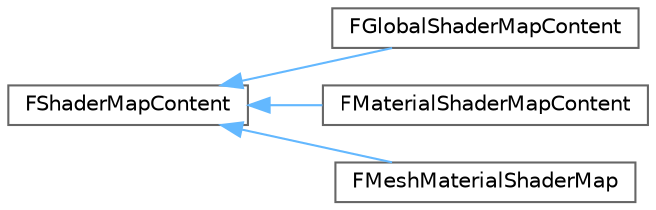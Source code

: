digraph "Graphical Class Hierarchy"
{
 // INTERACTIVE_SVG=YES
 // LATEX_PDF_SIZE
  bgcolor="transparent";
  edge [fontname=Helvetica,fontsize=10,labelfontname=Helvetica,labelfontsize=10];
  node [fontname=Helvetica,fontsize=10,shape=box,height=0.2,width=0.4];
  rankdir="LR";
  Node0 [id="Node000000",label="FShaderMapContent",height=0.2,width=0.4,color="grey40", fillcolor="white", style="filled",URL="$db/df8/classFShaderMapContent.html",tooltip="A collection of shaders of different types."];
  Node0 -> Node1 [id="edge5055_Node000000_Node000001",dir="back",color="steelblue1",style="solid",tooltip=" "];
  Node1 [id="Node000001",label="FGlobalShaderMapContent",height=0.2,width=0.4,color="grey40", fillcolor="white", style="filled",URL="$d6/db1/classFGlobalShaderMapContent.html",tooltip=" "];
  Node0 -> Node2 [id="edge5056_Node000000_Node000002",dir="back",color="steelblue1",style="solid",tooltip=" "];
  Node2 [id="Node000002",label="FMaterialShaderMapContent",height=0.2,width=0.4,color="grey40", fillcolor="white", style="filled",URL="$d7/dc1/classFMaterialShaderMapContent.html",tooltip=" "];
  Node0 -> Node3 [id="edge5057_Node000000_Node000003",dir="back",color="steelblue1",style="solid",tooltip=" "];
  Node3 [id="Node000003",label="FMeshMaterialShaderMap",height=0.2,width=0.4,color="grey40", fillcolor="white", style="filled",URL="$dc/d0f/classFMeshMaterialShaderMap.html",tooltip="The shaders which the render the material on a mesh generated by a particular vertex factory type."];
}
